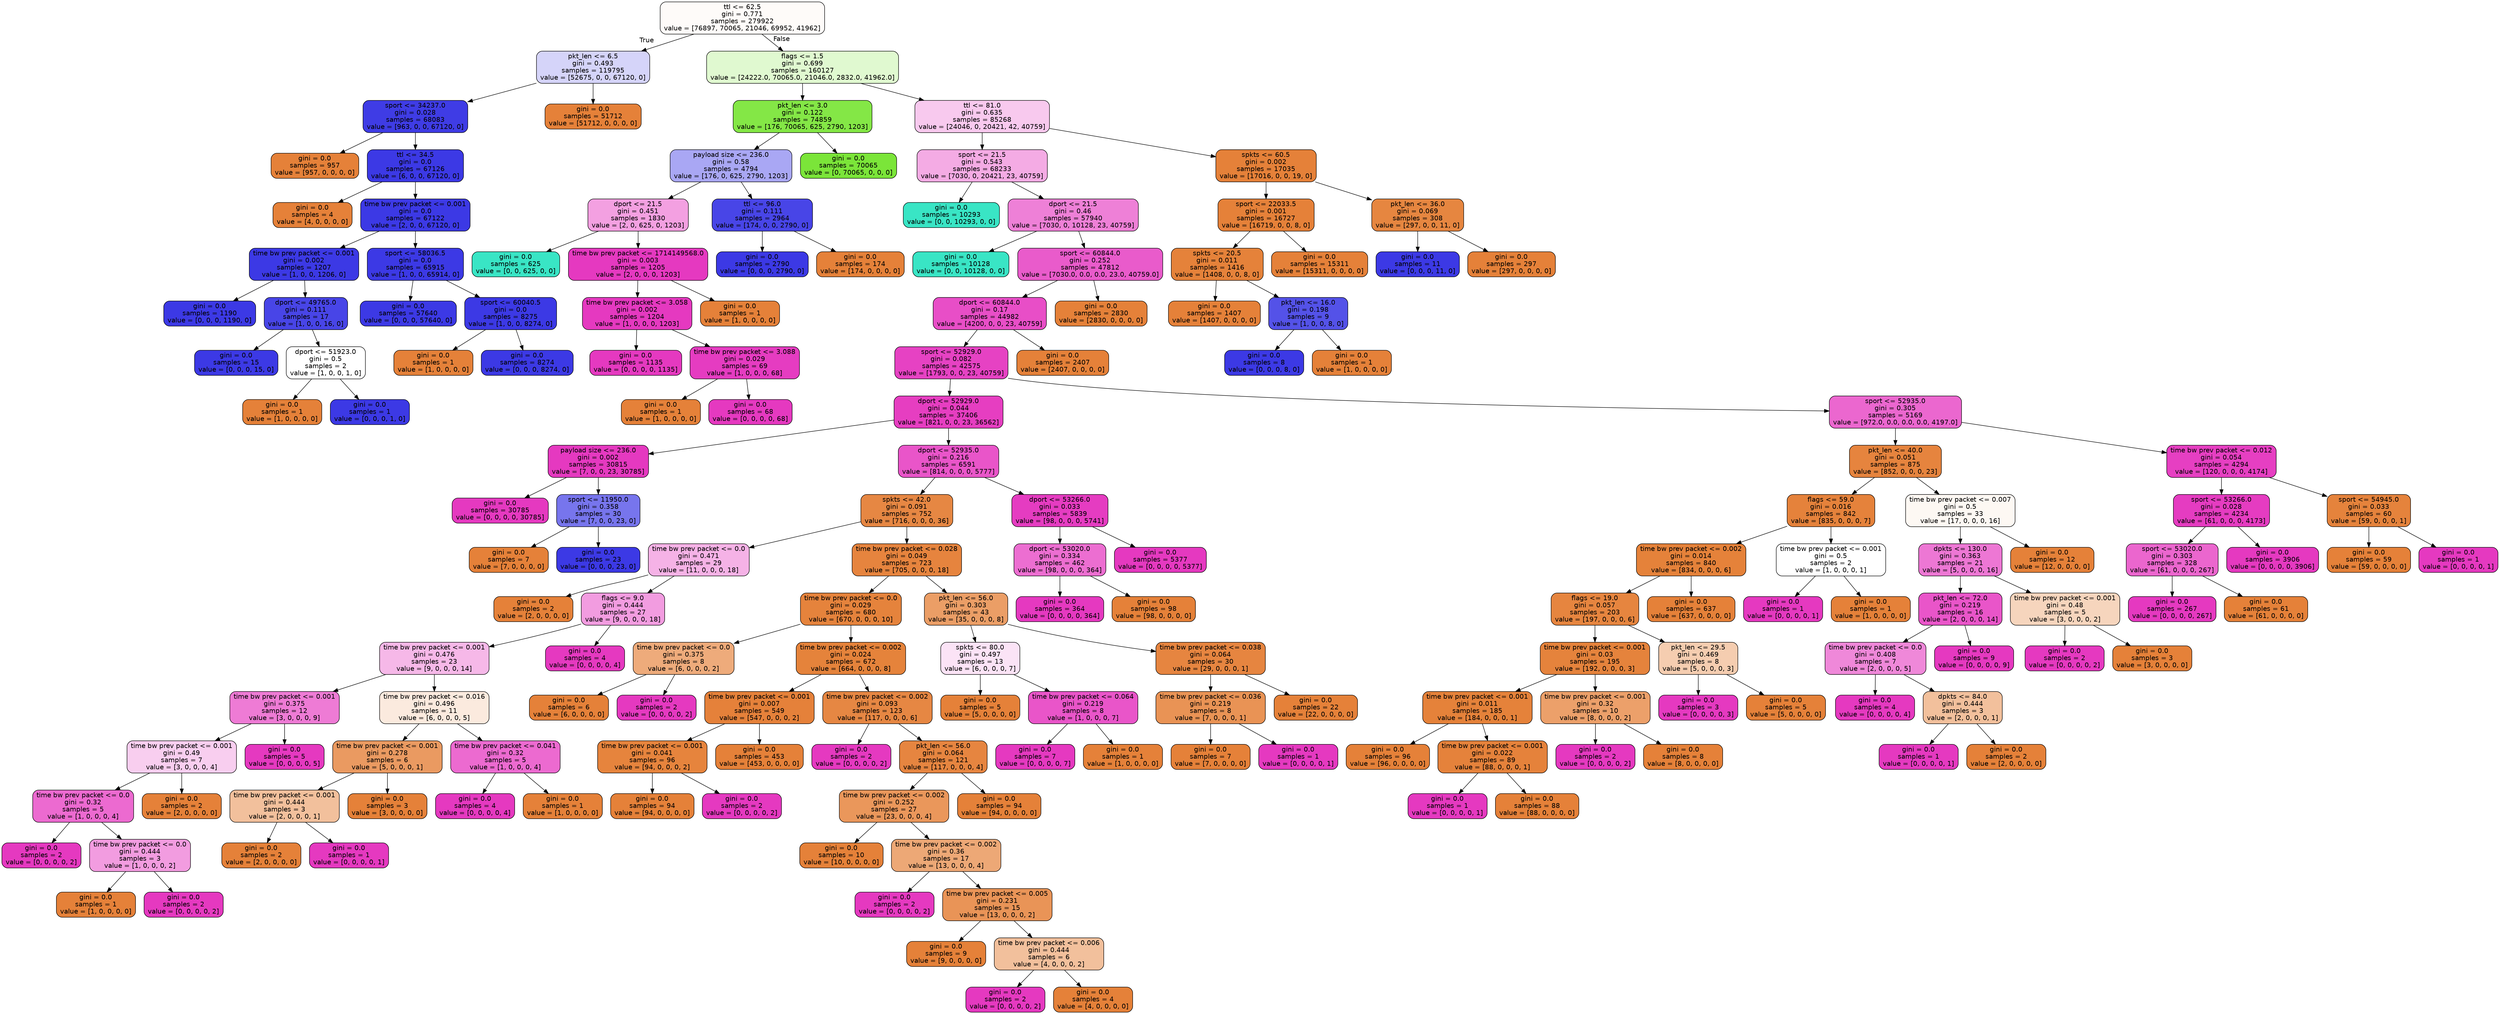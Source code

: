 digraph Tree {
node [shape=box, style="filled, rounded", color="black", fontname="helvetica"] ;
edge [fontname="helvetica"] ;
0 [label="ttl <= 62.5\ngini = 0.771\nsamples = 279922\nvalue = [76897, 70065, 21046, 69952, 41962]", fillcolor="#fefbf9"] ;
1 [label="pkt_len <= 6.5\ngini = 0.493\nsamples = 119795\nvalue = [52675, 0, 0, 67120, 0]", fillcolor="#d5d4f9"] ;
0 -> 1 [labeldistance=2.5, labelangle=45, headlabel="True"] ;
2 [label="sport <= 34237.0\ngini = 0.028\nsamples = 68083\nvalue = [963, 0, 0, 67120, 0]", fillcolor="#3f3ce5"] ;
1 -> 2 ;
3 [label="gini = 0.0\nsamples = 957\nvalue = [957, 0, 0, 0, 0]", fillcolor="#e58139"] ;
2 -> 3 ;
4 [label="ttl <= 34.5\ngini = 0.0\nsamples = 67126\nvalue = [6, 0, 0, 67120, 0]", fillcolor="#3c39e5"] ;
2 -> 4 ;
5 [label="gini = 0.0\nsamples = 4\nvalue = [4, 0, 0, 0, 0]", fillcolor="#e58139"] ;
4 -> 5 ;
6 [label="time bw prev packet <= 0.001\ngini = 0.0\nsamples = 67122\nvalue = [2, 0, 0, 67120, 0]", fillcolor="#3c39e5"] ;
4 -> 6 ;
7 [label="time bw prev packet <= 0.001\ngini = 0.002\nsamples = 1207\nvalue = [1, 0, 0, 1206, 0]", fillcolor="#3c39e5"] ;
6 -> 7 ;
8 [label="gini = 0.0\nsamples = 1190\nvalue = [0, 0, 0, 1190, 0]", fillcolor="#3c39e5"] ;
7 -> 8 ;
9 [label="dport <= 49765.0\ngini = 0.111\nsamples = 17\nvalue = [1, 0, 0, 16, 0]", fillcolor="#4845e7"] ;
7 -> 9 ;
10 [label="gini = 0.0\nsamples = 15\nvalue = [0, 0, 0, 15, 0]", fillcolor="#3c39e5"] ;
9 -> 10 ;
11 [label="dport <= 51923.0\ngini = 0.5\nsamples = 2\nvalue = [1, 0, 0, 1, 0]", fillcolor="#ffffff"] ;
9 -> 11 ;
12 [label="gini = 0.0\nsamples = 1\nvalue = [1, 0, 0, 0, 0]", fillcolor="#e58139"] ;
11 -> 12 ;
13 [label="gini = 0.0\nsamples = 1\nvalue = [0, 0, 0, 1, 0]", fillcolor="#3c39e5"] ;
11 -> 13 ;
14 [label="sport <= 58036.5\ngini = 0.0\nsamples = 65915\nvalue = [1, 0, 0, 65914, 0]", fillcolor="#3c39e5"] ;
6 -> 14 ;
15 [label="gini = 0.0\nsamples = 57640\nvalue = [0, 0, 0, 57640, 0]", fillcolor="#3c39e5"] ;
14 -> 15 ;
16 [label="sport <= 60040.5\ngini = 0.0\nsamples = 8275\nvalue = [1, 0, 0, 8274, 0]", fillcolor="#3c39e5"] ;
14 -> 16 ;
17 [label="gini = 0.0\nsamples = 1\nvalue = [1, 0, 0, 0, 0]", fillcolor="#e58139"] ;
16 -> 17 ;
18 [label="gini = 0.0\nsamples = 8274\nvalue = [0, 0, 0, 8274, 0]", fillcolor="#3c39e5"] ;
16 -> 18 ;
19 [label="gini = 0.0\nsamples = 51712\nvalue = [51712, 0, 0, 0, 0]", fillcolor="#e58139"] ;
1 -> 19 ;
20 [label="flags <= 1.5\ngini = 0.699\nsamples = 160127\nvalue = [24222.0, 70065.0, 21046.0, 2832.0, 41962.0]", fillcolor="#e0f9d0"] ;
0 -> 20 [labeldistance=2.5, labelangle=-45, headlabel="False"] ;
21 [label="pkt_len <= 3.0\ngini = 0.122\nsamples = 74859\nvalue = [176, 70065, 625, 2790, 1203]", fillcolor="#84e746"] ;
20 -> 21 ;
22 [label="payload size <= 236.0\ngini = 0.58\nsamples = 4794\nvalue = [176, 0, 625, 2790, 1203]", fillcolor="#a9a7f4"] ;
21 -> 22 ;
23 [label="dport <= 21.5\ngini = 0.451\nsamples = 1830\nvalue = [2, 0, 625, 0, 1203]", fillcolor="#f3a0e1"] ;
22 -> 23 ;
24 [label="gini = 0.0\nsamples = 625\nvalue = [0, 0, 625, 0, 0]", fillcolor="#39e5c5"] ;
23 -> 24 ;
25 [label="time bw prev packet <= 1714149568.0\ngini = 0.003\nsamples = 1205\nvalue = [2, 0, 0, 0, 1203]", fillcolor="#e539c0"] ;
23 -> 25 ;
26 [label="time bw prev packet <= 3.058\ngini = 0.002\nsamples = 1204\nvalue = [1, 0, 0, 0, 1203]", fillcolor="#e539c0"] ;
25 -> 26 ;
27 [label="gini = 0.0\nsamples = 1135\nvalue = [0, 0, 0, 0, 1135]", fillcolor="#e539c0"] ;
26 -> 27 ;
28 [label="time bw prev packet <= 3.088\ngini = 0.029\nsamples = 69\nvalue = [1, 0, 0, 0, 68]", fillcolor="#e53cc1"] ;
26 -> 28 ;
29 [label="gini = 0.0\nsamples = 1\nvalue = [1, 0, 0, 0, 0]", fillcolor="#e58139"] ;
28 -> 29 ;
30 [label="gini = 0.0\nsamples = 68\nvalue = [0, 0, 0, 0, 68]", fillcolor="#e539c0"] ;
28 -> 30 ;
31 [label="gini = 0.0\nsamples = 1\nvalue = [1, 0, 0, 0, 0]", fillcolor="#e58139"] ;
25 -> 31 ;
32 [label="ttl <= 96.0\ngini = 0.111\nsamples = 2964\nvalue = [174, 0, 0, 2790, 0]", fillcolor="#4845e7"] ;
22 -> 32 ;
33 [label="gini = 0.0\nsamples = 2790\nvalue = [0, 0, 0, 2790, 0]", fillcolor="#3c39e5"] ;
32 -> 33 ;
34 [label="gini = 0.0\nsamples = 174\nvalue = [174, 0, 0, 0, 0]", fillcolor="#e58139"] ;
32 -> 34 ;
35 [label="gini = 0.0\nsamples = 70065\nvalue = [0, 70065, 0, 0, 0]", fillcolor="#7be539"] ;
21 -> 35 ;
36 [label="ttl <= 81.0\ngini = 0.635\nsamples = 85268\nvalue = [24046, 0, 20421, 42, 40759]", fillcolor="#f8c9ee"] ;
20 -> 36 ;
37 [label="sport <= 21.5\ngini = 0.543\nsamples = 68233\nvalue = [7030, 0, 20421, 23, 40759]", fillcolor="#f4abe4"] ;
36 -> 37 ;
38 [label="gini = 0.0\nsamples = 10293\nvalue = [0, 0, 10293, 0, 0]", fillcolor="#39e5c5"] ;
37 -> 38 ;
39 [label="dport <= 21.5\ngini = 0.46\nsamples = 57940\nvalue = [7030, 0, 10128, 23, 40759]", fillcolor="#ee80d7"] ;
37 -> 39 ;
40 [label="gini = 0.0\nsamples = 10128\nvalue = [0, 0, 10128, 0, 0]", fillcolor="#39e5c5"] ;
39 -> 40 ;
41 [label="sport <= 60844.0\ngini = 0.252\nsamples = 47812\nvalue = [7030.0, 0.0, 0.0, 23.0, 40759.0]", fillcolor="#e95bcb"] ;
39 -> 41 ;
42 [label="dport <= 60844.0\ngini = 0.17\nsamples = 44982\nvalue = [4200, 0, 0, 23, 40759]", fillcolor="#e84ec7"] ;
41 -> 42 ;
43 [label="sport <= 52929.0\ngini = 0.082\nsamples = 42575\nvalue = [1793, 0, 0, 23, 40759]", fillcolor="#e642c3"] ;
42 -> 43 ;
44 [label="dport <= 52929.0\ngini = 0.044\nsamples = 37406\nvalue = [821, 0, 0, 23, 36562]", fillcolor="#e63ec1"] ;
43 -> 44 ;
45 [label="payload size <= 236.0\ngini = 0.002\nsamples = 30815\nvalue = [7, 0, 0, 23, 30785]", fillcolor="#e539c0"] ;
44 -> 45 ;
46 [label="gini = 0.0\nsamples = 30785\nvalue = [0, 0, 0, 0, 30785]", fillcolor="#e539c0"] ;
45 -> 46 ;
47 [label="sport <= 11950.0\ngini = 0.358\nsamples = 30\nvalue = [7, 0, 0, 23, 0]", fillcolor="#7775ed"] ;
45 -> 47 ;
48 [label="gini = 0.0\nsamples = 7\nvalue = [7, 0, 0, 0, 0]", fillcolor="#e58139"] ;
47 -> 48 ;
49 [label="gini = 0.0\nsamples = 23\nvalue = [0, 0, 0, 23, 0]", fillcolor="#3c39e5"] ;
47 -> 49 ;
50 [label="dport <= 52935.0\ngini = 0.216\nsamples = 6591\nvalue = [814, 0, 0, 0, 5777]", fillcolor="#e955c9"] ;
44 -> 50 ;
51 [label="spkts <= 42.0\ngini = 0.091\nsamples = 752\nvalue = [716, 0, 0, 0, 36]", fillcolor="#e68743"] ;
50 -> 51 ;
52 [label="time bw prev packet <= 0.0\ngini = 0.471\nsamples = 29\nvalue = [11, 0, 0, 0, 18]", fillcolor="#f5b2e6"] ;
51 -> 52 ;
53 [label="gini = 0.0\nsamples = 2\nvalue = [2, 0, 0, 0, 0]", fillcolor="#e58139"] ;
52 -> 53 ;
54 [label="flags <= 9.0\ngini = 0.444\nsamples = 27\nvalue = [9, 0, 0, 0, 18]", fillcolor="#f29ce0"] ;
52 -> 54 ;
55 [label="time bw prev packet <= 0.001\ngini = 0.476\nsamples = 23\nvalue = [9, 0, 0, 0, 14]", fillcolor="#f6b8e8"] ;
54 -> 55 ;
56 [label="time bw prev packet <= 0.001\ngini = 0.375\nsamples = 12\nvalue = [3, 0, 0, 0, 9]", fillcolor="#ee7bd5"] ;
55 -> 56 ;
57 [label="time bw prev packet <= 0.001\ngini = 0.49\nsamples = 7\nvalue = [3, 0, 0, 0, 4]", fillcolor="#f8ceef"] ;
56 -> 57 ;
58 [label="time bw prev packet <= 0.0\ngini = 0.32\nsamples = 5\nvalue = [1, 0, 0, 0, 4]", fillcolor="#ec6ad0"] ;
57 -> 58 ;
59 [label="gini = 0.0\nsamples = 2\nvalue = [0, 0, 0, 0, 2]", fillcolor="#e539c0"] ;
58 -> 59 ;
60 [label="time bw prev packet <= 0.0\ngini = 0.444\nsamples = 3\nvalue = [1, 0, 0, 0, 2]", fillcolor="#f29ce0"] ;
58 -> 60 ;
61 [label="gini = 0.0\nsamples = 1\nvalue = [1, 0, 0, 0, 0]", fillcolor="#e58139"] ;
60 -> 61 ;
62 [label="gini = 0.0\nsamples = 2\nvalue = [0, 0, 0, 0, 2]", fillcolor="#e539c0"] ;
60 -> 62 ;
63 [label="gini = 0.0\nsamples = 2\nvalue = [2, 0, 0, 0, 0]", fillcolor="#e58139"] ;
57 -> 63 ;
64 [label="gini = 0.0\nsamples = 5\nvalue = [0, 0, 0, 0, 5]", fillcolor="#e539c0"] ;
56 -> 64 ;
65 [label="time bw prev packet <= 0.016\ngini = 0.496\nsamples = 11\nvalue = [6, 0, 0, 0, 5]", fillcolor="#fbeade"] ;
55 -> 65 ;
66 [label="time bw prev packet <= 0.001\ngini = 0.278\nsamples = 6\nvalue = [5, 0, 0, 0, 1]", fillcolor="#ea9a61"] ;
65 -> 66 ;
67 [label="time bw prev packet <= 0.001\ngini = 0.444\nsamples = 3\nvalue = [2, 0, 0, 0, 1]", fillcolor="#f2c09c"] ;
66 -> 67 ;
68 [label="gini = 0.0\nsamples = 2\nvalue = [2, 0, 0, 0, 0]", fillcolor="#e58139"] ;
67 -> 68 ;
69 [label="gini = 0.0\nsamples = 1\nvalue = [0, 0, 0, 0, 1]", fillcolor="#e539c0"] ;
67 -> 69 ;
70 [label="gini = 0.0\nsamples = 3\nvalue = [3, 0, 0, 0, 0]", fillcolor="#e58139"] ;
66 -> 70 ;
71 [label="time bw prev packet <= 0.041\ngini = 0.32\nsamples = 5\nvalue = [1, 0, 0, 0, 4]", fillcolor="#ec6ad0"] ;
65 -> 71 ;
72 [label="gini = 0.0\nsamples = 4\nvalue = [0, 0, 0, 0, 4]", fillcolor="#e539c0"] ;
71 -> 72 ;
73 [label="gini = 0.0\nsamples = 1\nvalue = [1, 0, 0, 0, 0]", fillcolor="#e58139"] ;
71 -> 73 ;
74 [label="gini = 0.0\nsamples = 4\nvalue = [0, 0, 0, 0, 4]", fillcolor="#e539c0"] ;
54 -> 74 ;
75 [label="time bw prev packet <= 0.028\ngini = 0.049\nsamples = 723\nvalue = [705, 0, 0, 0, 18]", fillcolor="#e6843e"] ;
51 -> 75 ;
76 [label="time bw prev packet <= 0.0\ngini = 0.029\nsamples = 680\nvalue = [670, 0, 0, 0, 10]", fillcolor="#e5833c"] ;
75 -> 76 ;
77 [label="time bw prev packet <= 0.0\ngini = 0.375\nsamples = 8\nvalue = [6, 0, 0, 0, 2]", fillcolor="#eeab7b"] ;
76 -> 77 ;
78 [label="gini = 0.0\nsamples = 6\nvalue = [6, 0, 0, 0, 0]", fillcolor="#e58139"] ;
77 -> 78 ;
79 [label="gini = 0.0\nsamples = 2\nvalue = [0, 0, 0, 0, 2]", fillcolor="#e539c0"] ;
77 -> 79 ;
80 [label="time bw prev packet <= 0.002\ngini = 0.024\nsamples = 672\nvalue = [664, 0, 0, 0, 8]", fillcolor="#e5833b"] ;
76 -> 80 ;
81 [label="time bw prev packet <= 0.001\ngini = 0.007\nsamples = 549\nvalue = [547, 0, 0, 0, 2]", fillcolor="#e5813a"] ;
80 -> 81 ;
82 [label="time bw prev packet <= 0.001\ngini = 0.041\nsamples = 96\nvalue = [94, 0, 0, 0, 2]", fillcolor="#e6843d"] ;
81 -> 82 ;
83 [label="gini = 0.0\nsamples = 94\nvalue = [94, 0, 0, 0, 0]", fillcolor="#e58139"] ;
82 -> 83 ;
84 [label="gini = 0.0\nsamples = 2\nvalue = [0, 0, 0, 0, 2]", fillcolor="#e539c0"] ;
82 -> 84 ;
85 [label="gini = 0.0\nsamples = 453\nvalue = [453, 0, 0, 0, 0]", fillcolor="#e58139"] ;
81 -> 85 ;
86 [label="time bw prev packet <= 0.002\ngini = 0.093\nsamples = 123\nvalue = [117, 0, 0, 0, 6]", fillcolor="#e68743"] ;
80 -> 86 ;
87 [label="gini = 0.0\nsamples = 2\nvalue = [0, 0, 0, 0, 2]", fillcolor="#e539c0"] ;
86 -> 87 ;
88 [label="pkt_len <= 56.0\ngini = 0.064\nsamples = 121\nvalue = [117, 0, 0, 0, 4]", fillcolor="#e68540"] ;
86 -> 88 ;
89 [label="time bw prev packet <= 0.002\ngini = 0.252\nsamples = 27\nvalue = [23, 0, 0, 0, 4]", fillcolor="#ea975b"] ;
88 -> 89 ;
90 [label="gini = 0.0\nsamples = 10\nvalue = [10, 0, 0, 0, 0]", fillcolor="#e58139"] ;
89 -> 90 ;
91 [label="time bw prev packet <= 0.002\ngini = 0.36\nsamples = 17\nvalue = [13, 0, 0, 0, 4]", fillcolor="#eda876"] ;
89 -> 91 ;
92 [label="gini = 0.0\nsamples = 2\nvalue = [0, 0, 0, 0, 2]", fillcolor="#e539c0"] ;
91 -> 92 ;
93 [label="time bw prev packet <= 0.005\ngini = 0.231\nsamples = 15\nvalue = [13, 0, 0, 0, 2]", fillcolor="#e99457"] ;
91 -> 93 ;
94 [label="gini = 0.0\nsamples = 9\nvalue = [9, 0, 0, 0, 0]", fillcolor="#e58139"] ;
93 -> 94 ;
95 [label="time bw prev packet <= 0.006\ngini = 0.444\nsamples = 6\nvalue = [4, 0, 0, 0, 2]", fillcolor="#f2c09c"] ;
93 -> 95 ;
96 [label="gini = 0.0\nsamples = 2\nvalue = [0, 0, 0, 0, 2]", fillcolor="#e539c0"] ;
95 -> 96 ;
97 [label="gini = 0.0\nsamples = 4\nvalue = [4, 0, 0, 0, 0]", fillcolor="#e58139"] ;
95 -> 97 ;
98 [label="gini = 0.0\nsamples = 94\nvalue = [94, 0, 0, 0, 0]", fillcolor="#e58139"] ;
88 -> 98 ;
99 [label="pkt_len <= 56.0\ngini = 0.303\nsamples = 43\nvalue = [35, 0, 0, 0, 8]", fillcolor="#eb9e66"] ;
75 -> 99 ;
100 [label="spkts <= 80.0\ngini = 0.497\nsamples = 13\nvalue = [6, 0, 0, 0, 7]", fillcolor="#fbe3f6"] ;
99 -> 100 ;
101 [label="gini = 0.0\nsamples = 5\nvalue = [5, 0, 0, 0, 0]", fillcolor="#e58139"] ;
100 -> 101 ;
102 [label="time bw prev packet <= 0.064\ngini = 0.219\nsamples = 8\nvalue = [1, 0, 0, 0, 7]", fillcolor="#e955c9"] ;
100 -> 102 ;
103 [label="gini = 0.0\nsamples = 7\nvalue = [0, 0, 0, 0, 7]", fillcolor="#e539c0"] ;
102 -> 103 ;
104 [label="gini = 0.0\nsamples = 1\nvalue = [1, 0, 0, 0, 0]", fillcolor="#e58139"] ;
102 -> 104 ;
105 [label="time bw prev packet <= 0.038\ngini = 0.064\nsamples = 30\nvalue = [29, 0, 0, 0, 1]", fillcolor="#e68540"] ;
99 -> 105 ;
106 [label="time bw prev packet <= 0.036\ngini = 0.219\nsamples = 8\nvalue = [7, 0, 0, 0, 1]", fillcolor="#e99355"] ;
105 -> 106 ;
107 [label="gini = 0.0\nsamples = 7\nvalue = [7, 0, 0, 0, 0]", fillcolor="#e58139"] ;
106 -> 107 ;
108 [label="gini = 0.0\nsamples = 1\nvalue = [0, 0, 0, 0, 1]", fillcolor="#e539c0"] ;
106 -> 108 ;
109 [label="gini = 0.0\nsamples = 22\nvalue = [22, 0, 0, 0, 0]", fillcolor="#e58139"] ;
105 -> 109 ;
110 [label="dport <= 53266.0\ngini = 0.033\nsamples = 5839\nvalue = [98, 0, 0, 0, 5741]", fillcolor="#e53cc1"] ;
50 -> 110 ;
111 [label="dport <= 53020.0\ngini = 0.334\nsamples = 462\nvalue = [98, 0, 0, 0, 364]", fillcolor="#ec6ed1"] ;
110 -> 111 ;
112 [label="gini = 0.0\nsamples = 364\nvalue = [0, 0, 0, 0, 364]", fillcolor="#e539c0"] ;
111 -> 112 ;
113 [label="gini = 0.0\nsamples = 98\nvalue = [98, 0, 0, 0, 0]", fillcolor="#e58139"] ;
111 -> 113 ;
114 [label="gini = 0.0\nsamples = 5377\nvalue = [0, 0, 0, 0, 5377]", fillcolor="#e539c0"] ;
110 -> 114 ;
115 [label="sport <= 52935.0\ngini = 0.305\nsamples = 5169\nvalue = [972.0, 0.0, 0.0, 0.0, 4197.0]", fillcolor="#eb67cf"] ;
43 -> 115 ;
116 [label="pkt_len <= 40.0\ngini = 0.051\nsamples = 875\nvalue = [852, 0, 0, 0, 23]", fillcolor="#e6843e"] ;
115 -> 116 ;
117 [label="flags <= 59.0\ngini = 0.016\nsamples = 842\nvalue = [835, 0, 0, 0, 7]", fillcolor="#e5823b"] ;
116 -> 117 ;
118 [label="time bw prev packet <= 0.002\ngini = 0.014\nsamples = 840\nvalue = [834, 0, 0, 0, 6]", fillcolor="#e5823a"] ;
117 -> 118 ;
119 [label="flags <= 19.0\ngini = 0.057\nsamples = 203\nvalue = [197, 0, 0, 0, 6]", fillcolor="#e6853f"] ;
118 -> 119 ;
120 [label="time bw prev packet <= 0.001\ngini = 0.03\nsamples = 195\nvalue = [192, 0, 0, 0, 3]", fillcolor="#e5833c"] ;
119 -> 120 ;
121 [label="time bw prev packet <= 0.001\ngini = 0.011\nsamples = 185\nvalue = [184, 0, 0, 0, 1]", fillcolor="#e5823a"] ;
120 -> 121 ;
122 [label="gini = 0.0\nsamples = 96\nvalue = [96, 0, 0, 0, 0]", fillcolor="#e58139"] ;
121 -> 122 ;
123 [label="time bw prev packet <= 0.001\ngini = 0.022\nsamples = 89\nvalue = [88, 0, 0, 0, 1]", fillcolor="#e5823b"] ;
121 -> 123 ;
124 [label="gini = 0.0\nsamples = 1\nvalue = [0, 0, 0, 0, 1]", fillcolor="#e539c0"] ;
123 -> 124 ;
125 [label="gini = 0.0\nsamples = 88\nvalue = [88, 0, 0, 0, 0]", fillcolor="#e58139"] ;
123 -> 125 ;
126 [label="time bw prev packet <= 0.001\ngini = 0.32\nsamples = 10\nvalue = [8, 0, 0, 0, 2]", fillcolor="#eca06a"] ;
120 -> 126 ;
127 [label="gini = 0.0\nsamples = 2\nvalue = [0, 0, 0, 0, 2]", fillcolor="#e539c0"] ;
126 -> 127 ;
128 [label="gini = 0.0\nsamples = 8\nvalue = [8, 0, 0, 0, 0]", fillcolor="#e58139"] ;
126 -> 128 ;
129 [label="pkt_len <= 29.5\ngini = 0.469\nsamples = 8\nvalue = [5, 0, 0, 0, 3]", fillcolor="#f5cdb0"] ;
119 -> 129 ;
130 [label="gini = 0.0\nsamples = 3\nvalue = [0, 0, 0, 0, 3]", fillcolor="#e539c0"] ;
129 -> 130 ;
131 [label="gini = 0.0\nsamples = 5\nvalue = [5, 0, 0, 0, 0]", fillcolor="#e58139"] ;
129 -> 131 ;
132 [label="gini = 0.0\nsamples = 637\nvalue = [637, 0, 0, 0, 0]", fillcolor="#e58139"] ;
118 -> 132 ;
133 [label="time bw prev packet <= 0.001\ngini = 0.5\nsamples = 2\nvalue = [1, 0, 0, 0, 1]", fillcolor="#ffffff"] ;
117 -> 133 ;
134 [label="gini = 0.0\nsamples = 1\nvalue = [0, 0, 0, 0, 1]", fillcolor="#e539c0"] ;
133 -> 134 ;
135 [label="gini = 0.0\nsamples = 1\nvalue = [1, 0, 0, 0, 0]", fillcolor="#e58139"] ;
133 -> 135 ;
136 [label="time bw prev packet <= 0.007\ngini = 0.5\nsamples = 33\nvalue = [17, 0, 0, 0, 16]", fillcolor="#fdf8f3"] ;
116 -> 136 ;
137 [label="dpkts <= 130.0\ngini = 0.363\nsamples = 21\nvalue = [5, 0, 0, 0, 16]", fillcolor="#ed77d4"] ;
136 -> 137 ;
138 [label="pkt_len <= 72.0\ngini = 0.219\nsamples = 16\nvalue = [2, 0, 0, 0, 14]", fillcolor="#e955c9"] ;
137 -> 138 ;
139 [label="time bw prev packet <= 0.0\ngini = 0.408\nsamples = 7\nvalue = [2, 0, 0, 0, 5]", fillcolor="#ef88d9"] ;
138 -> 139 ;
140 [label="gini = 0.0\nsamples = 4\nvalue = [0, 0, 0, 0, 4]", fillcolor="#e539c0"] ;
139 -> 140 ;
141 [label="dpkts <= 84.0\ngini = 0.444\nsamples = 3\nvalue = [2, 0, 0, 0, 1]", fillcolor="#f2c09c"] ;
139 -> 141 ;
142 [label="gini = 0.0\nsamples = 1\nvalue = [0, 0, 0, 0, 1]", fillcolor="#e539c0"] ;
141 -> 142 ;
143 [label="gini = 0.0\nsamples = 2\nvalue = [2, 0, 0, 0, 0]", fillcolor="#e58139"] ;
141 -> 143 ;
144 [label="gini = 0.0\nsamples = 9\nvalue = [0, 0, 0, 0, 9]", fillcolor="#e539c0"] ;
138 -> 144 ;
145 [label="time bw prev packet <= 0.001\ngini = 0.48\nsamples = 5\nvalue = [3, 0, 0, 0, 2]", fillcolor="#f6d5bd"] ;
137 -> 145 ;
146 [label="gini = 0.0\nsamples = 2\nvalue = [0, 0, 0, 0, 2]", fillcolor="#e539c0"] ;
145 -> 146 ;
147 [label="gini = 0.0\nsamples = 3\nvalue = [3, 0, 0, 0, 0]", fillcolor="#e58139"] ;
145 -> 147 ;
148 [label="gini = 0.0\nsamples = 12\nvalue = [12, 0, 0, 0, 0]", fillcolor="#e58139"] ;
136 -> 148 ;
149 [label="time bw prev packet <= 0.012\ngini = 0.054\nsamples = 4294\nvalue = [120, 0, 0, 0, 4174]", fillcolor="#e63fc2"] ;
115 -> 149 ;
150 [label="sport <= 53266.0\ngini = 0.028\nsamples = 4234\nvalue = [61, 0, 0, 0, 4173]", fillcolor="#e53cc1"] ;
149 -> 150 ;
151 [label="sport <= 53020.0\ngini = 0.303\nsamples = 328\nvalue = [61, 0, 0, 0, 267]", fillcolor="#eb66ce"] ;
150 -> 151 ;
152 [label="gini = 0.0\nsamples = 267\nvalue = [0, 0, 0, 0, 267]", fillcolor="#e539c0"] ;
151 -> 152 ;
153 [label="gini = 0.0\nsamples = 61\nvalue = [61, 0, 0, 0, 0]", fillcolor="#e58139"] ;
151 -> 153 ;
154 [label="gini = 0.0\nsamples = 3906\nvalue = [0, 0, 0, 0, 3906]", fillcolor="#e539c0"] ;
150 -> 154 ;
155 [label="sport <= 54945.0\ngini = 0.033\nsamples = 60\nvalue = [59, 0, 0, 0, 1]", fillcolor="#e5833c"] ;
149 -> 155 ;
156 [label="gini = 0.0\nsamples = 59\nvalue = [59, 0, 0, 0, 0]", fillcolor="#e58139"] ;
155 -> 156 ;
157 [label="gini = 0.0\nsamples = 1\nvalue = [0, 0, 0, 0, 1]", fillcolor="#e539c0"] ;
155 -> 157 ;
158 [label="gini = 0.0\nsamples = 2407\nvalue = [2407, 0, 0, 0, 0]", fillcolor="#e58139"] ;
42 -> 158 ;
159 [label="gini = 0.0\nsamples = 2830\nvalue = [2830, 0, 0, 0, 0]", fillcolor="#e58139"] ;
41 -> 159 ;
160 [label="spkts <= 60.5\ngini = 0.002\nsamples = 17035\nvalue = [17016, 0, 0, 19, 0]", fillcolor="#e58139"] ;
36 -> 160 ;
161 [label="sport <= 22033.5\ngini = 0.001\nsamples = 16727\nvalue = [16719, 0, 0, 8, 0]", fillcolor="#e58139"] ;
160 -> 161 ;
162 [label="spkts <= 20.5\ngini = 0.011\nsamples = 1416\nvalue = [1408, 0, 0, 8, 0]", fillcolor="#e5823a"] ;
161 -> 162 ;
163 [label="gini = 0.0\nsamples = 1407\nvalue = [1407, 0, 0, 0, 0]", fillcolor="#e58139"] ;
162 -> 163 ;
164 [label="pkt_len <= 16.0\ngini = 0.198\nsamples = 9\nvalue = [1, 0, 0, 8, 0]", fillcolor="#5452e8"] ;
162 -> 164 ;
165 [label="gini = 0.0\nsamples = 8\nvalue = [0, 0, 0, 8, 0]", fillcolor="#3c39e5"] ;
164 -> 165 ;
166 [label="gini = 0.0\nsamples = 1\nvalue = [1, 0, 0, 0, 0]", fillcolor="#e58139"] ;
164 -> 166 ;
167 [label="gini = 0.0\nsamples = 15311\nvalue = [15311, 0, 0, 0, 0]", fillcolor="#e58139"] ;
161 -> 167 ;
168 [label="pkt_len <= 36.0\ngini = 0.069\nsamples = 308\nvalue = [297, 0, 0, 11, 0]", fillcolor="#e68640"] ;
160 -> 168 ;
169 [label="gini = 0.0\nsamples = 11\nvalue = [0, 0, 0, 11, 0]", fillcolor="#3c39e5"] ;
168 -> 169 ;
170 [label="gini = 0.0\nsamples = 297\nvalue = [297, 0, 0, 0, 0]", fillcolor="#e58139"] ;
168 -> 170 ;
}